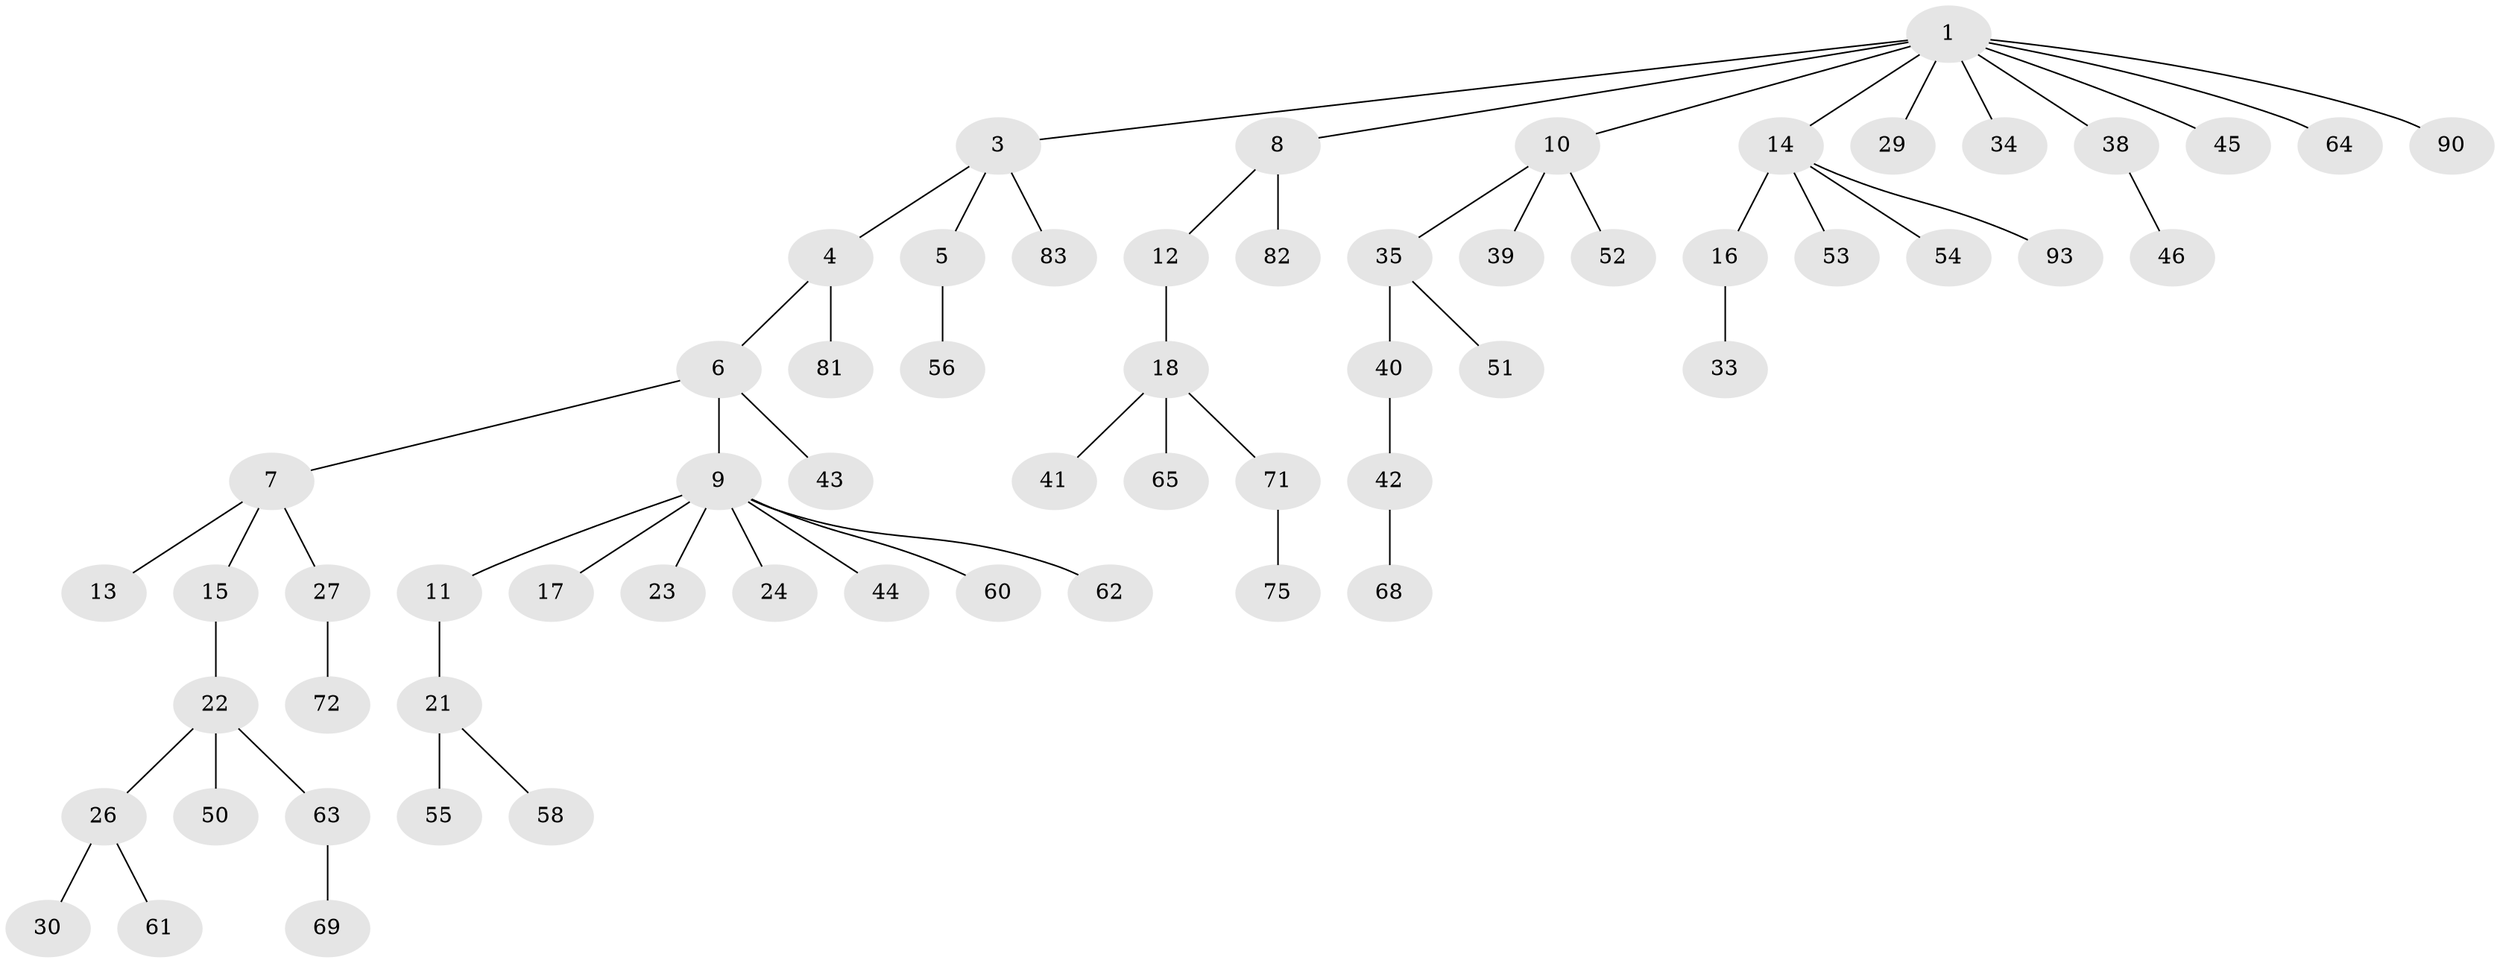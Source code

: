 // Generated by graph-tools (version 1.1) at 2025/24/03/03/25 07:24:04]
// undirected, 61 vertices, 60 edges
graph export_dot {
graph [start="1"]
  node [color=gray90,style=filled];
  1 [super="+2"];
  3 [super="+88"];
  4 [super="+59"];
  5 [super="+25"];
  6 [super="+19"];
  7;
  8 [super="+48"];
  9 [super="+28"];
  10 [super="+31"];
  11;
  12;
  13 [super="+79"];
  14 [super="+20"];
  15;
  16;
  17 [super="+67"];
  18 [super="+32"];
  21 [super="+36"];
  22 [super="+37"];
  23;
  24;
  26 [super="+87"];
  27 [super="+77"];
  29;
  30;
  33 [super="+49"];
  34;
  35 [super="+47"];
  38 [super="+86"];
  39 [super="+85"];
  40 [super="+91"];
  41;
  42 [super="+57"];
  43 [super="+73"];
  44;
  45;
  46;
  50 [super="+84"];
  51;
  52;
  53 [super="+70"];
  54;
  55;
  56;
  58;
  60;
  61 [super="+66"];
  62 [super="+74"];
  63 [super="+80"];
  64;
  65;
  68 [super="+78"];
  69;
  71;
  72 [super="+89"];
  75 [super="+76"];
  81 [super="+92"];
  82;
  83;
  90;
  93;
  1 -- 3;
  1 -- 8;
  1 -- 10;
  1 -- 14;
  1 -- 45;
  1 -- 64;
  1 -- 34;
  1 -- 38;
  1 -- 90;
  1 -- 29;
  3 -- 4;
  3 -- 5;
  3 -- 83;
  4 -- 6;
  4 -- 81;
  5 -- 56;
  6 -- 7;
  6 -- 9;
  6 -- 43;
  7 -- 13;
  7 -- 15;
  7 -- 27;
  8 -- 12;
  8 -- 82;
  9 -- 11;
  9 -- 17;
  9 -- 23;
  9 -- 24;
  9 -- 44;
  9 -- 62;
  9 -- 60;
  10 -- 39;
  10 -- 52;
  10 -- 35;
  11 -- 21;
  12 -- 18;
  14 -- 16;
  14 -- 53;
  14 -- 54;
  14 -- 93;
  15 -- 22;
  16 -- 33;
  18 -- 41;
  18 -- 65;
  18 -- 71;
  21 -- 58;
  21 -- 55;
  22 -- 26;
  22 -- 63;
  22 -- 50;
  26 -- 30;
  26 -- 61;
  27 -- 72;
  35 -- 40;
  35 -- 51;
  38 -- 46;
  40 -- 42;
  42 -- 68;
  63 -- 69;
  71 -- 75;
}
